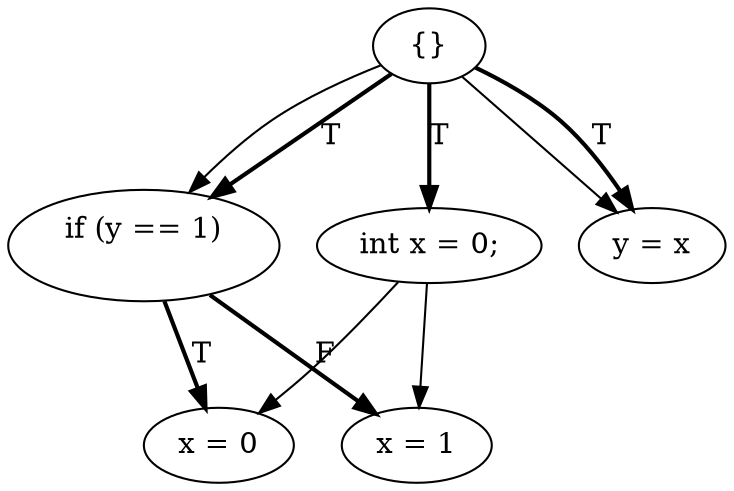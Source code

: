 digraph {
rankdir=TD;
3[label="{}"]; 
3 -> 4[label="T",style=bold];
4[label="int x = 0;"];
4 -> 1;
4 -> 2;
3 -> 0[label="T",style=bold];
0[label="if (y == 1)
    "]; 
0 -> 1[label="T",style=bold];
1[label="x = 0"];
0 -> 2[label="F",style=bold];
2[label="x = 1"];
3 -> 5[label="T",style=bold];
5[label="y = x"];
3 -> 5;
3 -> 0;
{ rank=same 4 0 5 }{ rank=same 1 2 }
}